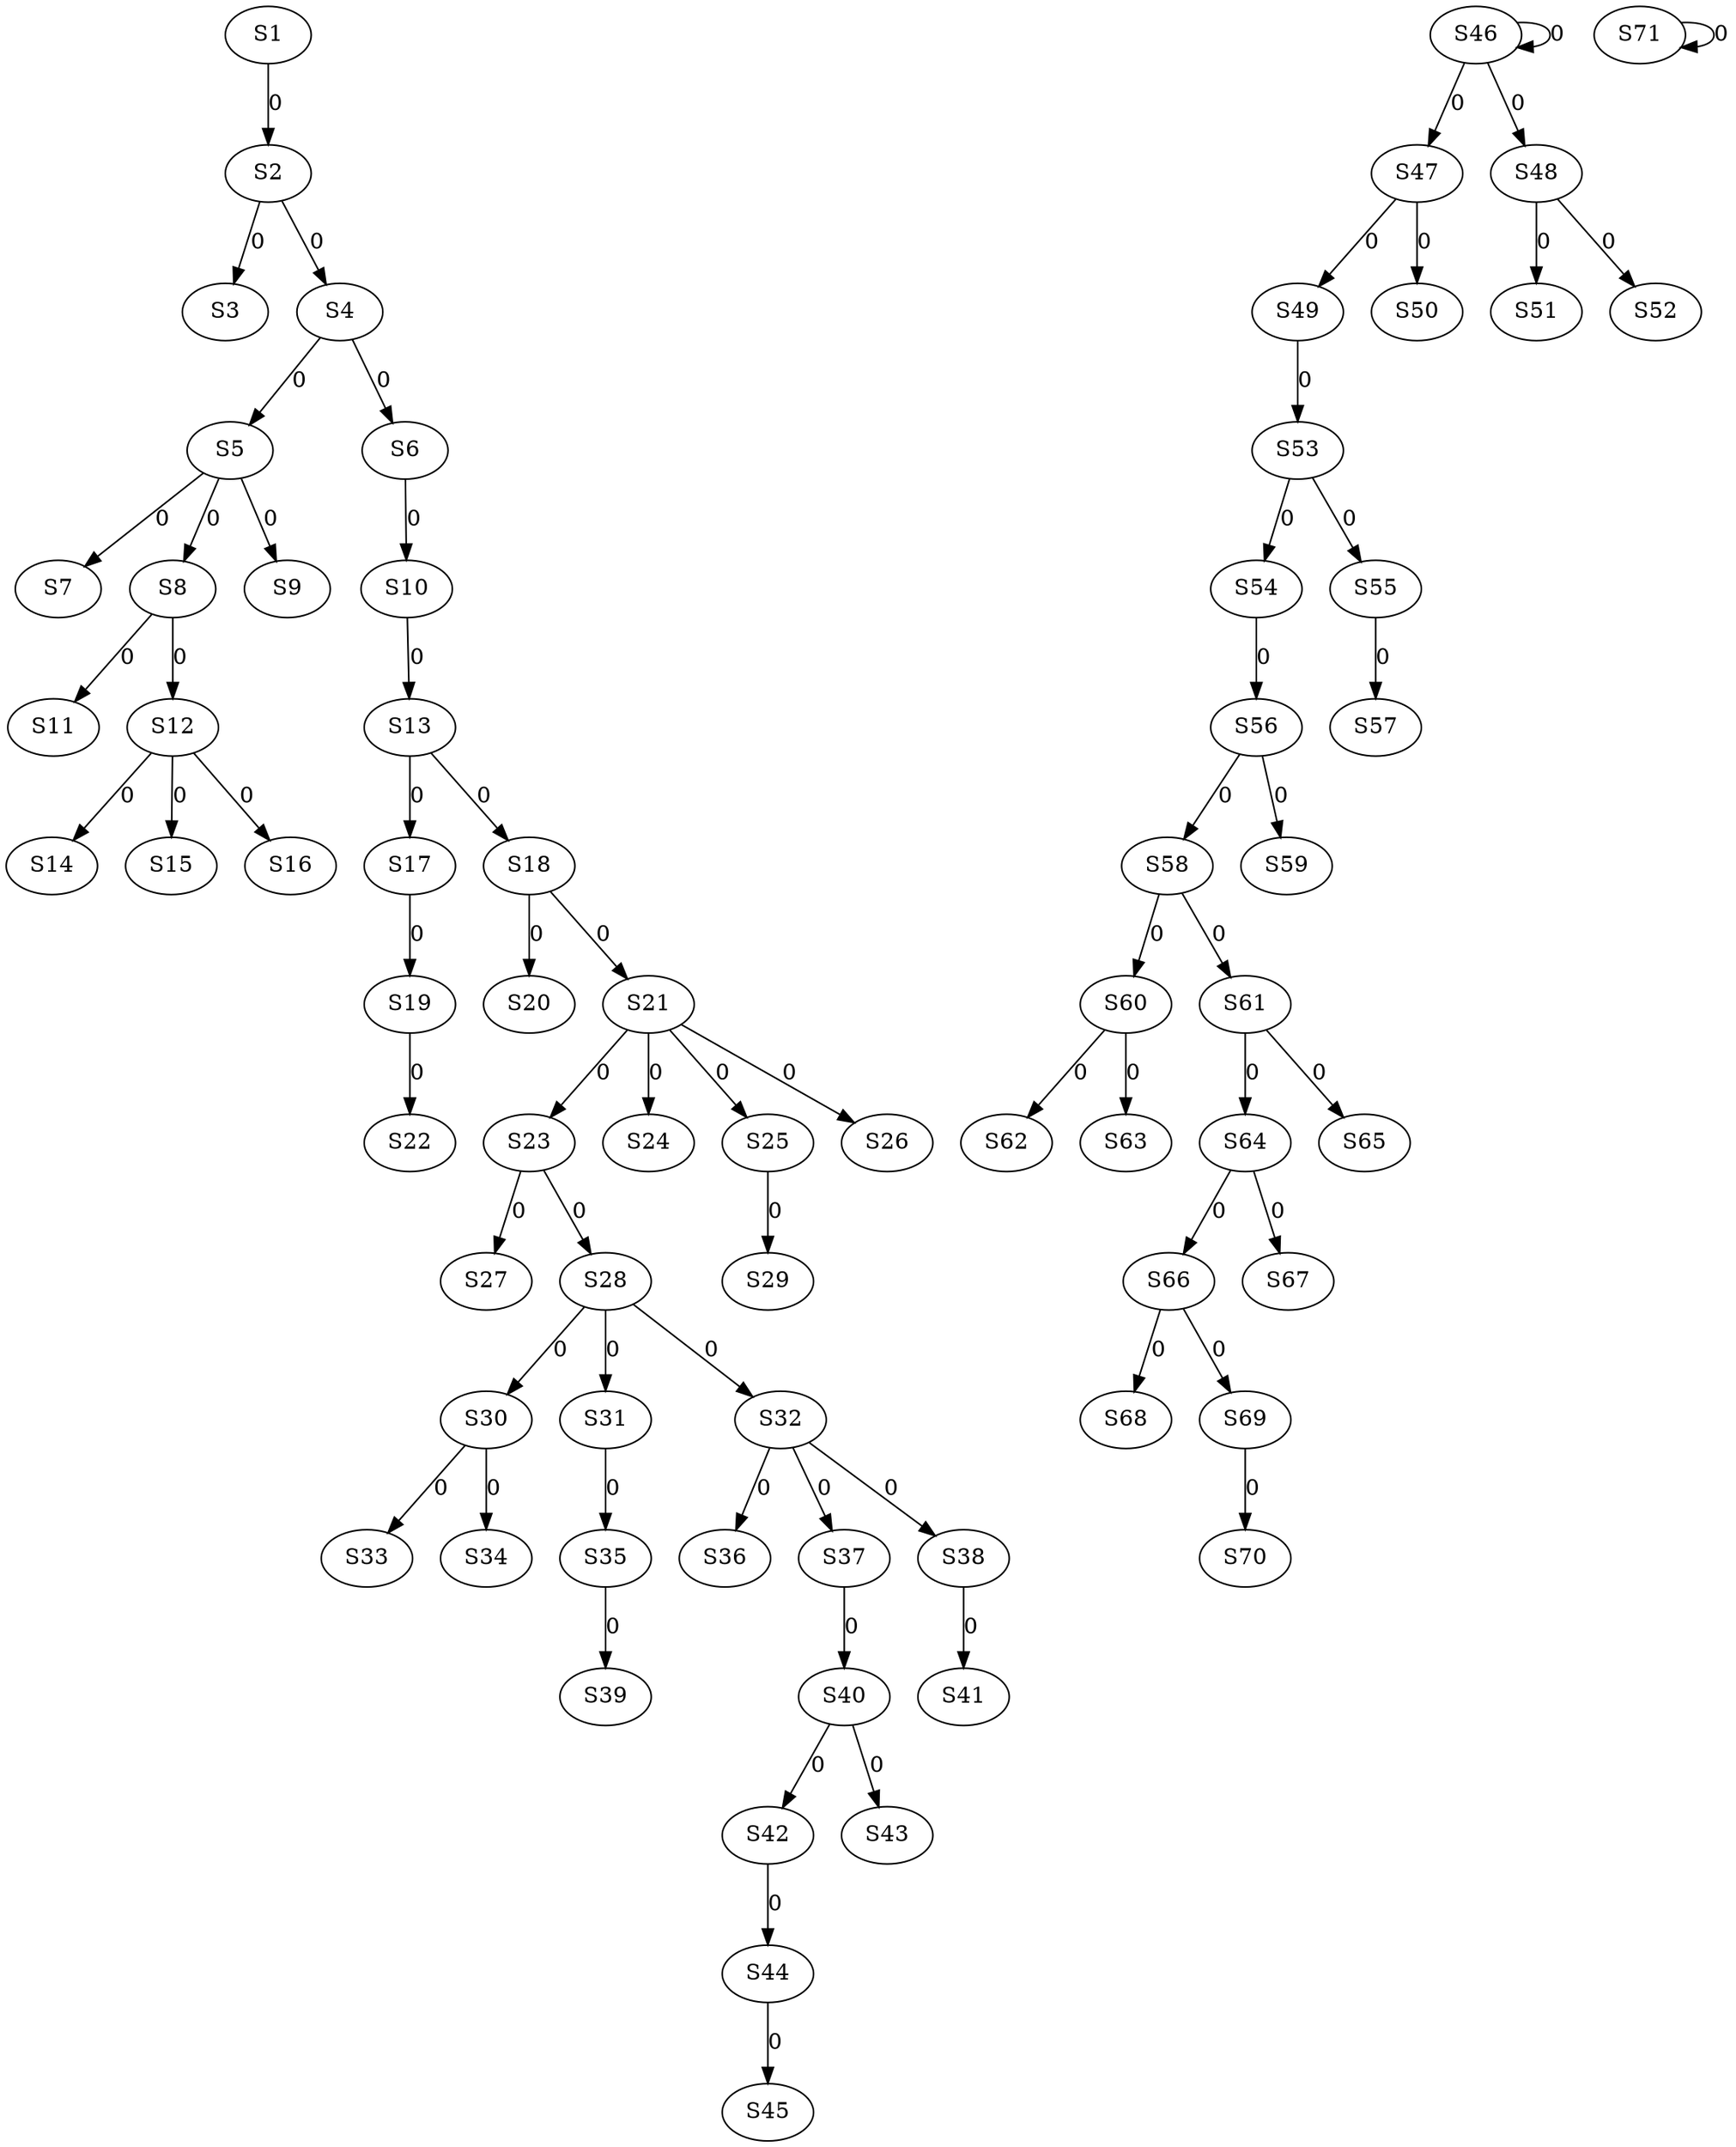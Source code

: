strict digraph {
	S1 -> S2 [ label = 0 ];
	S2 -> S3 [ label = 0 ];
	S2 -> S4 [ label = 0 ];
	S4 -> S5 [ label = 0 ];
	S4 -> S6 [ label = 0 ];
	S5 -> S7 [ label = 0 ];
	S5 -> S8 [ label = 0 ];
	S5 -> S9 [ label = 0 ];
	S6 -> S10 [ label = 0 ];
	S8 -> S11 [ label = 0 ];
	S8 -> S12 [ label = 0 ];
	S10 -> S13 [ label = 0 ];
	S12 -> S14 [ label = 0 ];
	S12 -> S15 [ label = 0 ];
	S12 -> S16 [ label = 0 ];
	S13 -> S17 [ label = 0 ];
	S13 -> S18 [ label = 0 ];
	S17 -> S19 [ label = 0 ];
	S18 -> S20 [ label = 0 ];
	S18 -> S21 [ label = 0 ];
	S19 -> S22 [ label = 0 ];
	S21 -> S23 [ label = 0 ];
	S21 -> S24 [ label = 0 ];
	S21 -> S25 [ label = 0 ];
	S21 -> S26 [ label = 0 ];
	S23 -> S27 [ label = 0 ];
	S23 -> S28 [ label = 0 ];
	S25 -> S29 [ label = 0 ];
	S28 -> S30 [ label = 0 ];
	S28 -> S31 [ label = 0 ];
	S28 -> S32 [ label = 0 ];
	S30 -> S33 [ label = 0 ];
	S30 -> S34 [ label = 0 ];
	S31 -> S35 [ label = 0 ];
	S32 -> S36 [ label = 0 ];
	S32 -> S37 [ label = 0 ];
	S32 -> S38 [ label = 0 ];
	S35 -> S39 [ label = 0 ];
	S37 -> S40 [ label = 0 ];
	S38 -> S41 [ label = 0 ];
	S40 -> S42 [ label = 0 ];
	S40 -> S43 [ label = 0 ];
	S42 -> S44 [ label = 0 ];
	S44 -> S45 [ label = 0 ];
	S46 -> S46 [ label = 0 ];
	S46 -> S47 [ label = 0 ];
	S46 -> S48 [ label = 0 ];
	S47 -> S49 [ label = 0 ];
	S47 -> S50 [ label = 0 ];
	S48 -> S51 [ label = 0 ];
	S48 -> S52 [ label = 0 ];
	S49 -> S53 [ label = 0 ];
	S53 -> S54 [ label = 0 ];
	S53 -> S55 [ label = 0 ];
	S54 -> S56 [ label = 0 ];
	S55 -> S57 [ label = 0 ];
	S56 -> S58 [ label = 0 ];
	S56 -> S59 [ label = 0 ];
	S58 -> S60 [ label = 0 ];
	S58 -> S61 [ label = 0 ];
	S60 -> S62 [ label = 0 ];
	S60 -> S63 [ label = 0 ];
	S61 -> S64 [ label = 0 ];
	S61 -> S65 [ label = 0 ];
	S64 -> S66 [ label = 0 ];
	S64 -> S67 [ label = 0 ];
	S66 -> S68 [ label = 0 ];
	S66 -> S69 [ label = 0 ];
	S69 -> S70 [ label = 0 ];
	S71 -> S71 [ label = 0 ];
}